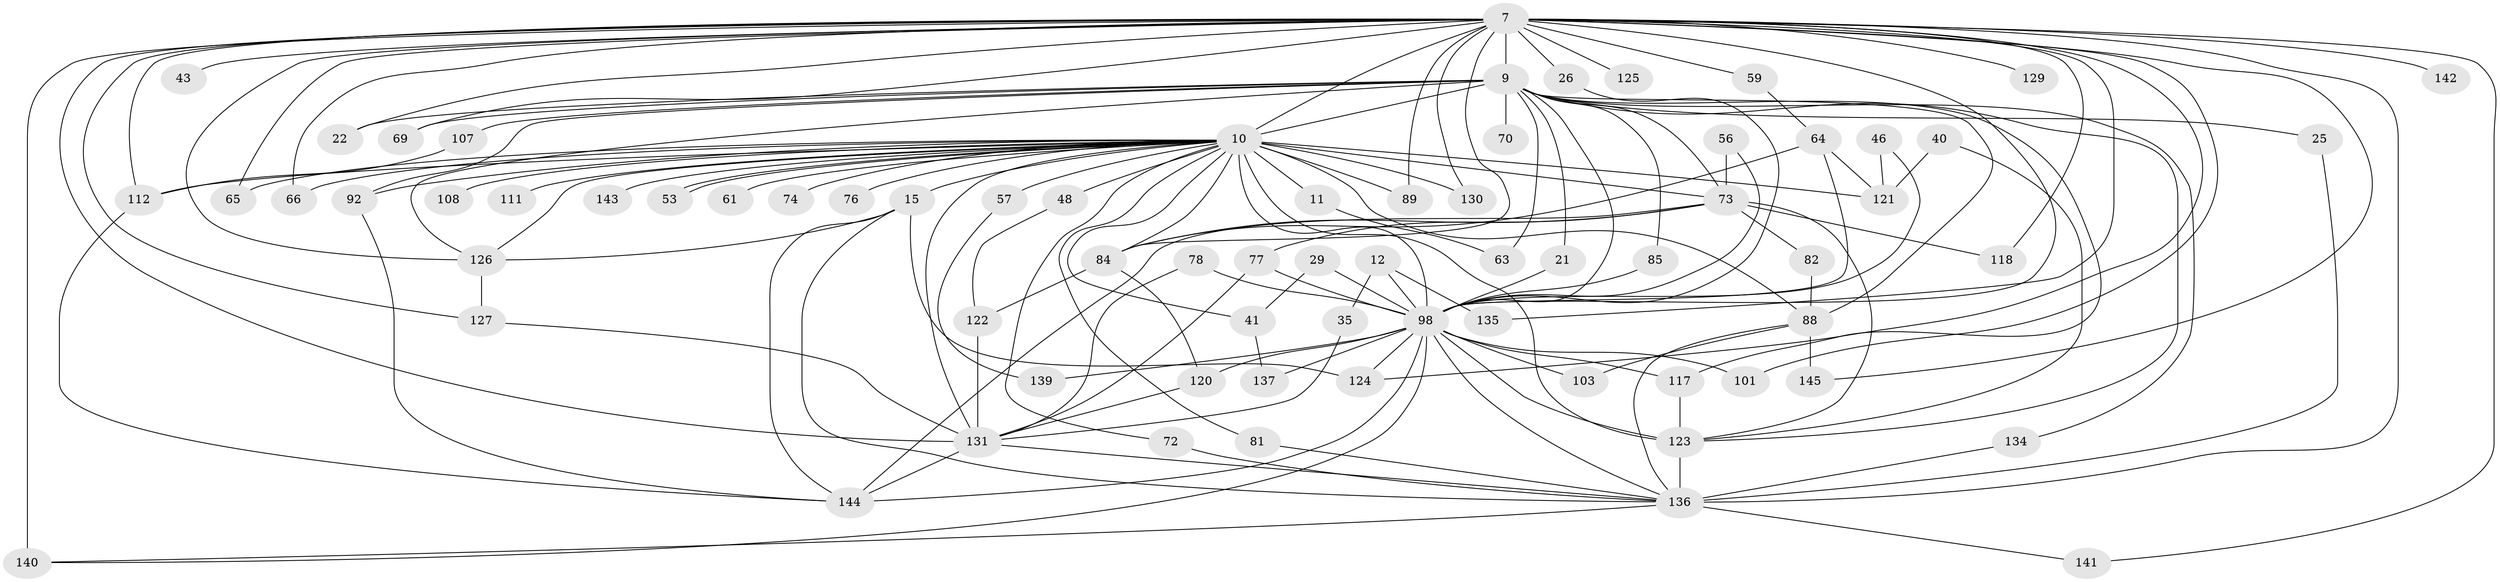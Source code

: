 // original degree distribution, {29: 0.006896551724137931, 22: 0.006896551724137931, 23: 0.006896551724137931, 20: 0.013793103448275862, 30: 0.006896551724137931, 31: 0.006896551724137931, 19: 0.006896551724137931, 21: 0.006896551724137931, 24: 0.006896551724137931, 3: 0.21379310344827587, 4: 0.07586206896551724, 7: 0.034482758620689655, 11: 0.006896551724137931, 5: 0.034482758620689655, 2: 0.5379310344827586, 6: 0.020689655172413793, 9: 0.006896551724137931}
// Generated by graph-tools (version 1.1) at 2025/43/03/09/25 04:43:18]
// undirected, 72 vertices, 145 edges
graph export_dot {
graph [start="1"]
  node [color=gray90,style=filled];
  7 [super="+1"];
  9 [super="+8"];
  10 [super="+5+6"];
  11;
  12;
  15;
  21;
  22;
  25;
  26 [super="+14"];
  29;
  35;
  40;
  41 [super="+30"];
  43;
  46;
  48;
  53;
  56;
  57;
  59;
  61;
  63;
  64 [super="+51"];
  65;
  66;
  69;
  70;
  72;
  73 [super="+58+54"];
  74;
  76;
  77 [super="+44"];
  78;
  81;
  82;
  84 [super="+79"];
  85;
  88 [super="+47"];
  89;
  92 [super="+39"];
  98 [super="+45+24"];
  101;
  103;
  107;
  108;
  111;
  112 [super="+55+109"];
  117 [super="+105"];
  118;
  120 [super="+87"];
  121 [super="+97"];
  122 [super="+52"];
  123 [super="+116+23+95+113+91"];
  124 [super="+100"];
  125;
  126 [super="+119"];
  127 [super="+75"];
  129;
  130 [super="+102"];
  131 [super="+99+104"];
  134;
  135 [super="+86"];
  136 [super="+106+132+115"];
  137;
  139;
  140 [super="+133+42"];
  141 [super="+128"];
  142;
  143 [super="+34"];
  144 [super="+33+138+68"];
  145;
  7 -- 9 [weight=4];
  7 -- 10 [weight=8];
  7 -- 22;
  7 -- 26 [weight=2];
  7 -- 59;
  7 -- 69;
  7 -- 84 [weight=2];
  7 -- 98 [weight=5];
  7 -- 118;
  7 -- 125 [weight=2];
  7 -- 135 [weight=2];
  7 -- 142 [weight=2];
  7 -- 145;
  7 -- 129;
  7 -- 130 [weight=2];
  7 -- 65;
  7 -- 66;
  7 -- 89;
  7 -- 101;
  7 -- 43;
  7 -- 112 [weight=3];
  7 -- 127;
  7 -- 126;
  7 -- 124;
  7 -- 131;
  7 -- 140 [weight=3];
  7 -- 136 [weight=4];
  7 -- 141 [weight=2];
  9 -- 10 [weight=8];
  9 -- 21;
  9 -- 22;
  9 -- 25 [weight=2];
  9 -- 63;
  9 -- 70 [weight=2];
  9 -- 88 [weight=2];
  9 -- 134;
  9 -- 69;
  9 -- 85;
  9 -- 107;
  9 -- 92;
  9 -- 98 [weight=5];
  9 -- 126 [weight=3];
  9 -- 117;
  9 -- 123;
  9 -- 73 [weight=2];
  10 -- 41 [weight=2];
  10 -- 53;
  10 -- 53;
  10 -- 57 [weight=2];
  10 -- 66;
  10 -- 111 [weight=2];
  10 -- 121 [weight=4];
  10 -- 126 [weight=3];
  10 -- 65;
  10 -- 131 [weight=4];
  10 -- 11 [weight=2];
  10 -- 74;
  10 -- 76;
  10 -- 15 [weight=2];
  10 -- 143 [weight=3];
  10 -- 89;
  10 -- 108 [weight=2];
  10 -- 48 [weight=2];
  10 -- 61 [weight=2];
  10 -- 130;
  10 -- 72;
  10 -- 81;
  10 -- 88;
  10 -- 92;
  10 -- 112;
  10 -- 123 [weight=7];
  10 -- 84 [weight=3];
  10 -- 73 [weight=2];
  10 -- 98 [weight=9];
  11 -- 63;
  12 -- 35;
  12 -- 135;
  12 -- 98 [weight=2];
  15 -- 124;
  15 -- 144 [weight=2];
  15 -- 126;
  15 -- 136;
  21 -- 98;
  25 -- 136;
  26 -- 98;
  29 -- 41;
  29 -- 98 [weight=2];
  35 -- 131;
  40 -- 121;
  40 -- 123;
  41 -- 137;
  46 -- 121;
  46 -- 98;
  48 -- 122;
  56 -- 73;
  56 -- 98;
  57 -- 139;
  59 -- 64;
  64 -- 121;
  64 -- 84;
  64 -- 98 [weight=2];
  72 -- 136;
  73 -- 123 [weight=3];
  73 -- 77;
  73 -- 144 [weight=2];
  73 -- 82;
  73 -- 84;
  73 -- 118;
  77 -- 131;
  77 -- 98;
  78 -- 131;
  78 -- 98;
  81 -- 136;
  82 -- 88;
  84 -- 120;
  84 -- 122;
  85 -- 98;
  88 -- 103;
  88 -- 145;
  88 -- 136;
  92 -- 144;
  98 -- 136 [weight=2];
  98 -- 137;
  98 -- 139;
  98 -- 140;
  98 -- 144;
  98 -- 120;
  98 -- 101;
  98 -- 103;
  98 -- 117;
  98 -- 123;
  98 -- 124;
  107 -- 112;
  112 -- 144;
  117 -- 123;
  120 -- 131;
  122 -- 131;
  123 -- 136;
  126 -- 127;
  127 -- 131;
  131 -- 144;
  131 -- 136;
  134 -- 136;
  136 -- 140;
  136 -- 141 [weight=2];
}
